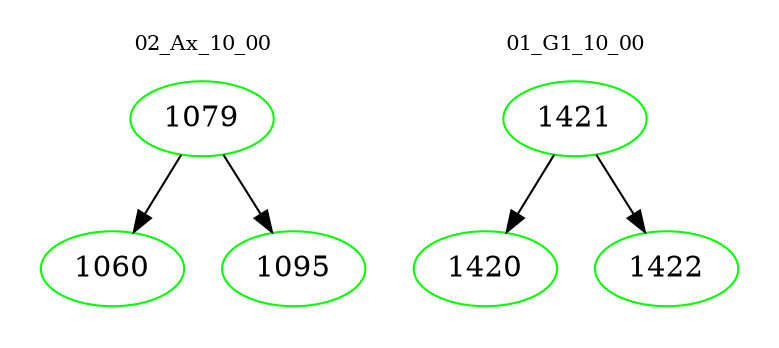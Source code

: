 digraph{
subgraph cluster_0 {
color = white
label = "02_Ax_10_00";
fontsize=10;
T0_1079 [label="1079", color="green"]
T0_1079 -> T0_1060 [color="black"]
T0_1060 [label="1060", color="green"]
T0_1079 -> T0_1095 [color="black"]
T0_1095 [label="1095", color="green"]
}
subgraph cluster_1 {
color = white
label = "01_G1_10_00";
fontsize=10;
T1_1421 [label="1421", color="green"]
T1_1421 -> T1_1420 [color="black"]
T1_1420 [label="1420", color="green"]
T1_1421 -> T1_1422 [color="black"]
T1_1422 [label="1422", color="green"]
}
}
